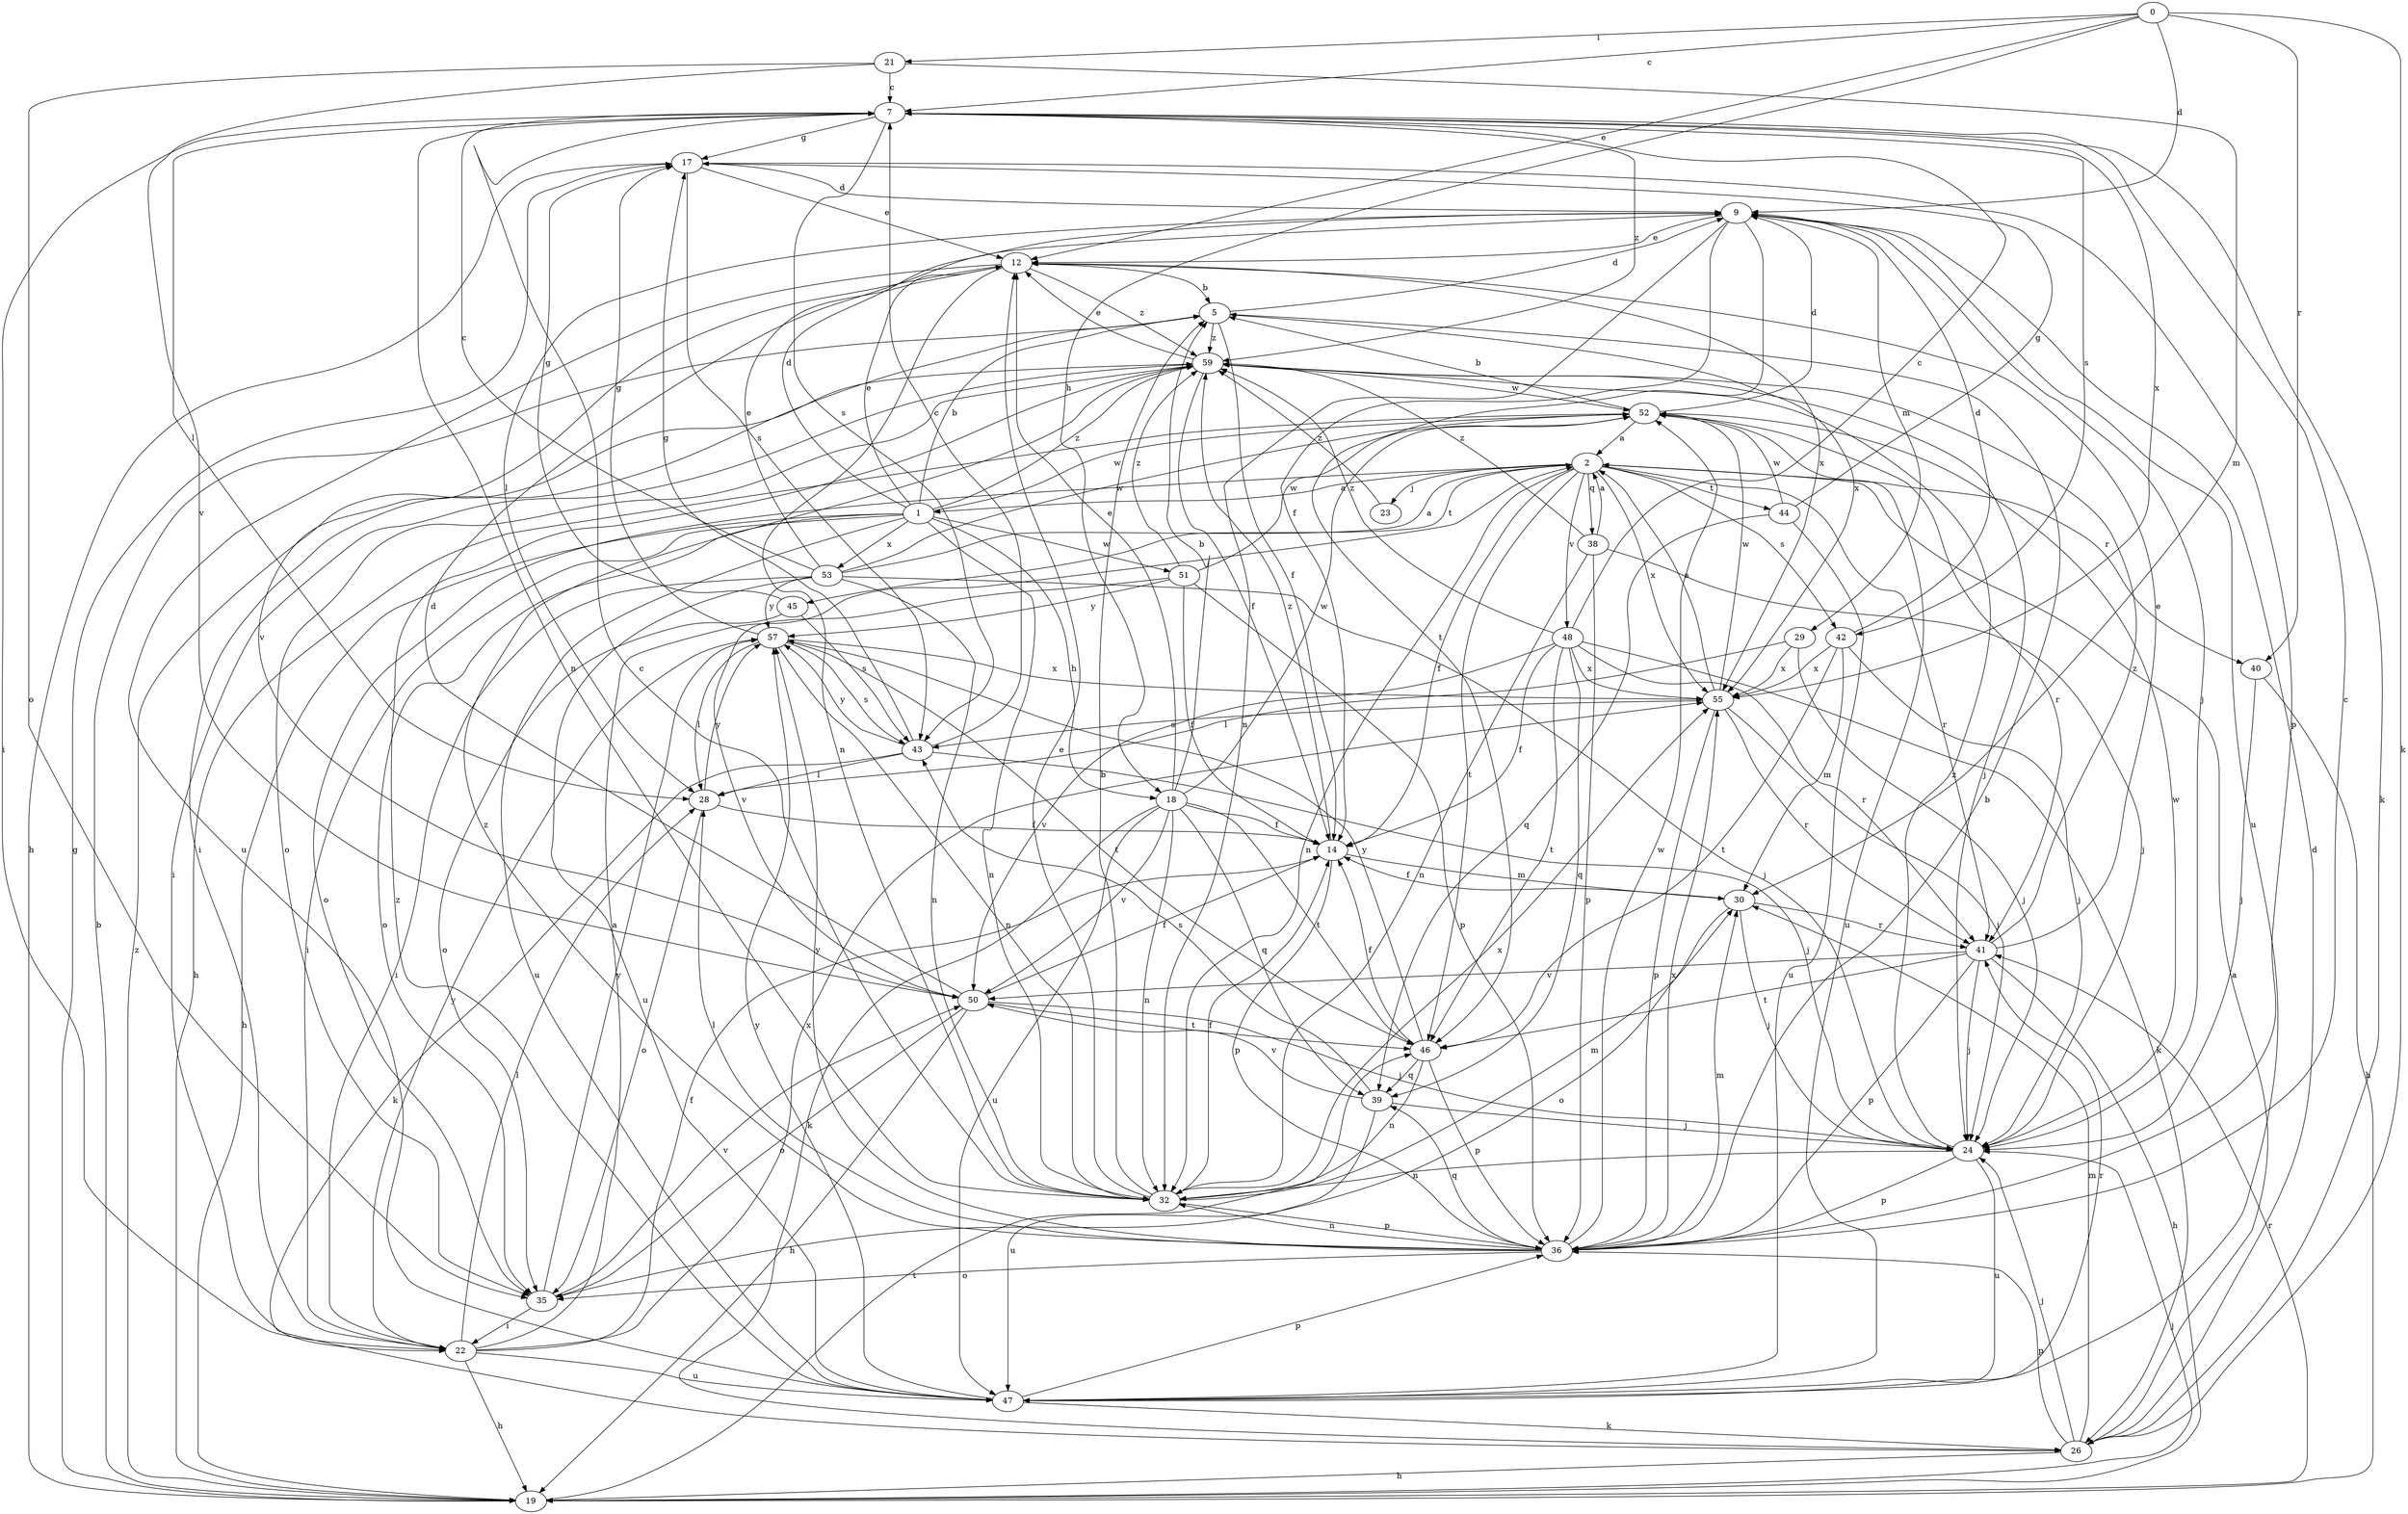 strict digraph  {
0;
1;
2;
5;
7;
9;
12;
14;
17;
18;
19;
21;
22;
23;
24;
26;
28;
29;
30;
32;
35;
36;
38;
39;
40;
41;
42;
43;
44;
45;
46;
47;
48;
50;
51;
52;
53;
55;
57;
59;
0 -> 7  [label=c];
0 -> 9  [label=d];
0 -> 12  [label=e];
0 -> 18  [label=h];
0 -> 21  [label=i];
0 -> 26  [label=k];
0 -> 40  [label=r];
1 -> 5  [label=b];
1 -> 9  [label=d];
1 -> 12  [label=e];
1 -> 18  [label=h];
1 -> 19  [label=h];
1 -> 22  [label=i];
1 -> 32  [label=n];
1 -> 35  [label=o];
1 -> 47  [label=u];
1 -> 51  [label=w];
1 -> 52  [label=w];
1 -> 53  [label=x];
1 -> 59  [label=z];
2 -> 1  [label=a];
2 -> 14  [label=f];
2 -> 23  [label=j];
2 -> 32  [label=n];
2 -> 35  [label=o];
2 -> 38  [label=q];
2 -> 40  [label=r];
2 -> 41  [label=r];
2 -> 42  [label=s];
2 -> 44  [label=t];
2 -> 45  [label=t];
2 -> 46  [label=t];
2 -> 48  [label=v];
2 -> 55  [label=x];
5 -> 9  [label=d];
5 -> 14  [label=f];
5 -> 22  [label=i];
5 -> 55  [label=x];
5 -> 59  [label=z];
7 -> 17  [label=g];
7 -> 22  [label=i];
7 -> 26  [label=k];
7 -> 28  [label=l];
7 -> 32  [label=n];
7 -> 42  [label=s];
7 -> 43  [label=s];
7 -> 55  [label=x];
7 -> 59  [label=z];
9 -> 12  [label=e];
9 -> 14  [label=f];
9 -> 24  [label=j];
9 -> 28  [label=l];
9 -> 29  [label=m];
9 -> 32  [label=n];
9 -> 46  [label=t];
9 -> 47  [label=u];
12 -> 5  [label=b];
12 -> 32  [label=n];
12 -> 47  [label=u];
12 -> 50  [label=v];
12 -> 55  [label=x];
12 -> 59  [label=z];
14 -> 30  [label=m];
14 -> 36  [label=p];
14 -> 59  [label=z];
17 -> 9  [label=d];
17 -> 12  [label=e];
17 -> 19  [label=h];
17 -> 36  [label=p];
17 -> 43  [label=s];
18 -> 5  [label=b];
18 -> 12  [label=e];
18 -> 14  [label=f];
18 -> 26  [label=k];
18 -> 32  [label=n];
18 -> 39  [label=q];
18 -> 46  [label=t];
18 -> 47  [label=u];
18 -> 50  [label=v];
18 -> 52  [label=w];
19 -> 5  [label=b];
19 -> 17  [label=g];
19 -> 24  [label=j];
19 -> 41  [label=r];
19 -> 46  [label=t];
19 -> 59  [label=z];
21 -> 7  [label=c];
21 -> 30  [label=m];
21 -> 35  [label=o];
21 -> 50  [label=v];
22 -> 2  [label=a];
22 -> 14  [label=f];
22 -> 19  [label=h];
22 -> 28  [label=l];
22 -> 47  [label=u];
22 -> 55  [label=x];
22 -> 57  [label=y];
23 -> 59  [label=z];
24 -> 32  [label=n];
24 -> 36  [label=p];
24 -> 47  [label=u];
24 -> 52  [label=w];
24 -> 59  [label=z];
26 -> 2  [label=a];
26 -> 9  [label=d];
26 -> 19  [label=h];
26 -> 24  [label=j];
26 -> 30  [label=m];
26 -> 36  [label=p];
28 -> 14  [label=f];
28 -> 35  [label=o];
28 -> 57  [label=y];
29 -> 24  [label=j];
29 -> 28  [label=l];
29 -> 55  [label=x];
30 -> 14  [label=f];
30 -> 24  [label=j];
30 -> 35  [label=o];
30 -> 41  [label=r];
32 -> 5  [label=b];
32 -> 7  [label=c];
32 -> 12  [label=e];
32 -> 14  [label=f];
32 -> 30  [label=m];
32 -> 36  [label=p];
32 -> 55  [label=x];
35 -> 22  [label=i];
35 -> 50  [label=v];
35 -> 57  [label=y];
36 -> 5  [label=b];
36 -> 7  [label=c];
36 -> 28  [label=l];
36 -> 30  [label=m];
36 -> 32  [label=n];
36 -> 35  [label=o];
36 -> 39  [label=q];
36 -> 52  [label=w];
36 -> 55  [label=x];
36 -> 57  [label=y];
36 -> 59  [label=z];
38 -> 2  [label=a];
38 -> 24  [label=j];
38 -> 32  [label=n];
38 -> 36  [label=p];
38 -> 59  [label=z];
39 -> 24  [label=j];
39 -> 43  [label=s];
39 -> 47  [label=u];
39 -> 50  [label=v];
40 -> 19  [label=h];
40 -> 24  [label=j];
41 -> 12  [label=e];
41 -> 19  [label=h];
41 -> 24  [label=j];
41 -> 36  [label=p];
41 -> 46  [label=t];
41 -> 50  [label=v];
41 -> 59  [label=z];
42 -> 9  [label=d];
42 -> 24  [label=j];
42 -> 30  [label=m];
42 -> 46  [label=t];
42 -> 55  [label=x];
43 -> 7  [label=c];
43 -> 17  [label=g];
43 -> 24  [label=j];
43 -> 26  [label=k];
43 -> 28  [label=l];
43 -> 57  [label=y];
44 -> 17  [label=g];
44 -> 39  [label=q];
44 -> 47  [label=u];
44 -> 52  [label=w];
45 -> 17  [label=g];
45 -> 35  [label=o];
45 -> 43  [label=s];
46 -> 14  [label=f];
46 -> 32  [label=n];
46 -> 36  [label=p];
46 -> 39  [label=q];
46 -> 57  [label=y];
47 -> 26  [label=k];
47 -> 36  [label=p];
47 -> 41  [label=r];
47 -> 57  [label=y];
47 -> 59  [label=z];
48 -> 7  [label=c];
48 -> 14  [label=f];
48 -> 26  [label=k];
48 -> 39  [label=q];
48 -> 41  [label=r];
48 -> 46  [label=t];
48 -> 50  [label=v];
48 -> 55  [label=x];
48 -> 59  [label=z];
50 -> 9  [label=d];
50 -> 14  [label=f];
50 -> 19  [label=h];
50 -> 24  [label=j];
50 -> 35  [label=o];
50 -> 46  [label=t];
51 -> 14  [label=f];
51 -> 36  [label=p];
51 -> 50  [label=v];
51 -> 52  [label=w];
51 -> 57  [label=y];
51 -> 59  [label=z];
52 -> 2  [label=a];
52 -> 5  [label=b];
52 -> 9  [label=d];
52 -> 19  [label=h];
52 -> 41  [label=r];
52 -> 47  [label=u];
53 -> 2  [label=a];
53 -> 7  [label=c];
53 -> 12  [label=e];
53 -> 22  [label=i];
53 -> 24  [label=j];
53 -> 32  [label=n];
53 -> 47  [label=u];
53 -> 52  [label=w];
53 -> 57  [label=y];
55 -> 2  [label=a];
55 -> 24  [label=j];
55 -> 36  [label=p];
55 -> 41  [label=r];
55 -> 43  [label=s];
55 -> 52  [label=w];
57 -> 17  [label=g];
57 -> 28  [label=l];
57 -> 32  [label=n];
57 -> 43  [label=s];
57 -> 46  [label=t];
57 -> 55  [label=x];
59 -> 12  [label=e];
59 -> 14  [label=f];
59 -> 22  [label=i];
59 -> 24  [label=j];
59 -> 35  [label=o];
59 -> 52  [label=w];
}
